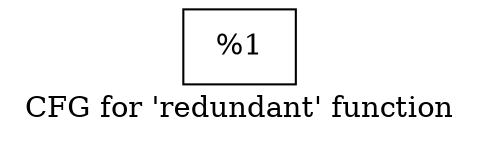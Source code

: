 digraph "CFG for 'redundant' function" {
	label="CFG for 'redundant' function";

	Node0x19da840 [shape=record,label="{%1}"];
}
